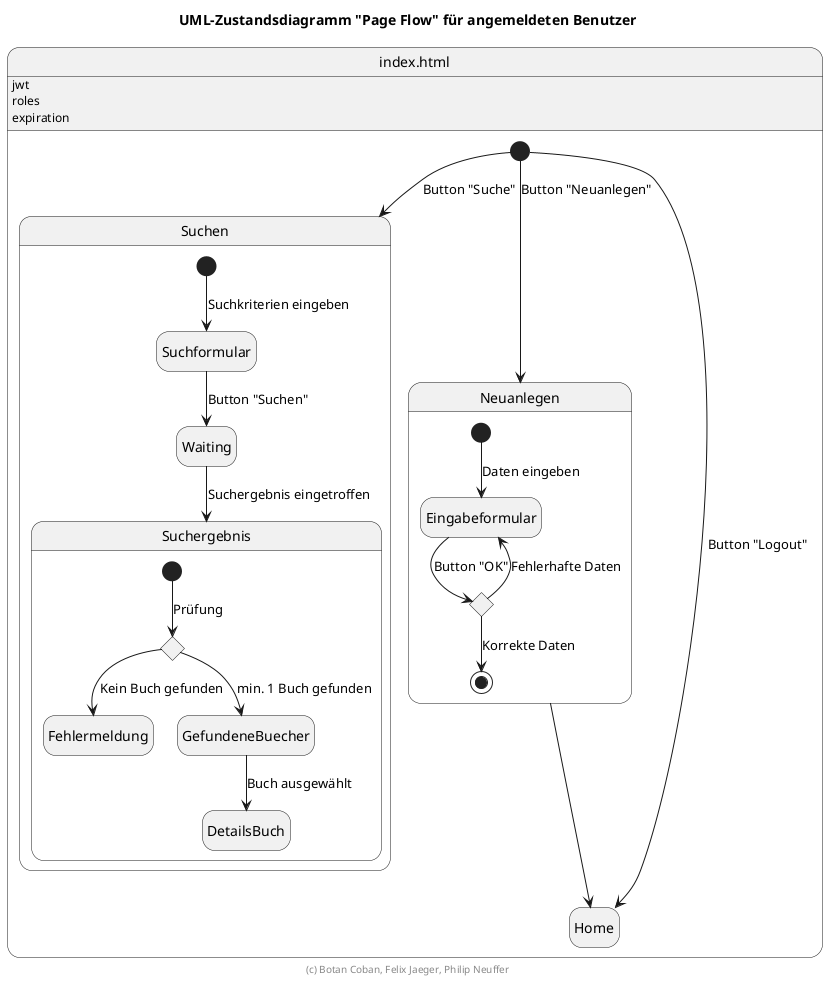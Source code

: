 @startuml SWE-Gruppe-1-Abgabe-2

hide empty description

state "index.html" as index {
index : jwt
index : roles
index : expiration

state Suchen{

    [*] --> Suchformular : Suchkriterien eingeben

    Suchformular --> Waiting: Button "Suchen"

    state Suchergebnis{
        state c <<choice>>
        [*] --> c : Prüfung
        c --> Fehlermeldung: Kein Buch gefunden
        c --> GefundeneBuecher: min. 1 Buch gefunden
        GefundeneBuecher --> DetailsBuch : Buch ausgewählt
    }

    Waiting --> Suchergebnis : Suchergebnis eingetroffen
}

state Neuanlegen {
    state c2 <<choice>>

    [*] --> Eingabeformular : Daten eingeben
    Eingabeformular --> c2: Button "OK"

    c2 -up-> Eingabeformular: Fehlerhafte Daten
    c2 --> [*]: Korrekte Daten
}

[*] --> Suchen: Button "Suche"
[*] --> Neuanlegen: Button "Neuanlegen"

[*] --> Home: Button "Logout"
Neuanlegen --> Home

}

title UML-Zustandsdiagramm "Page Flow" für angemeldeten Benutzer
footer (c) Botan Coban, Felix Jaeger, Philip Neuffer

@enduml
